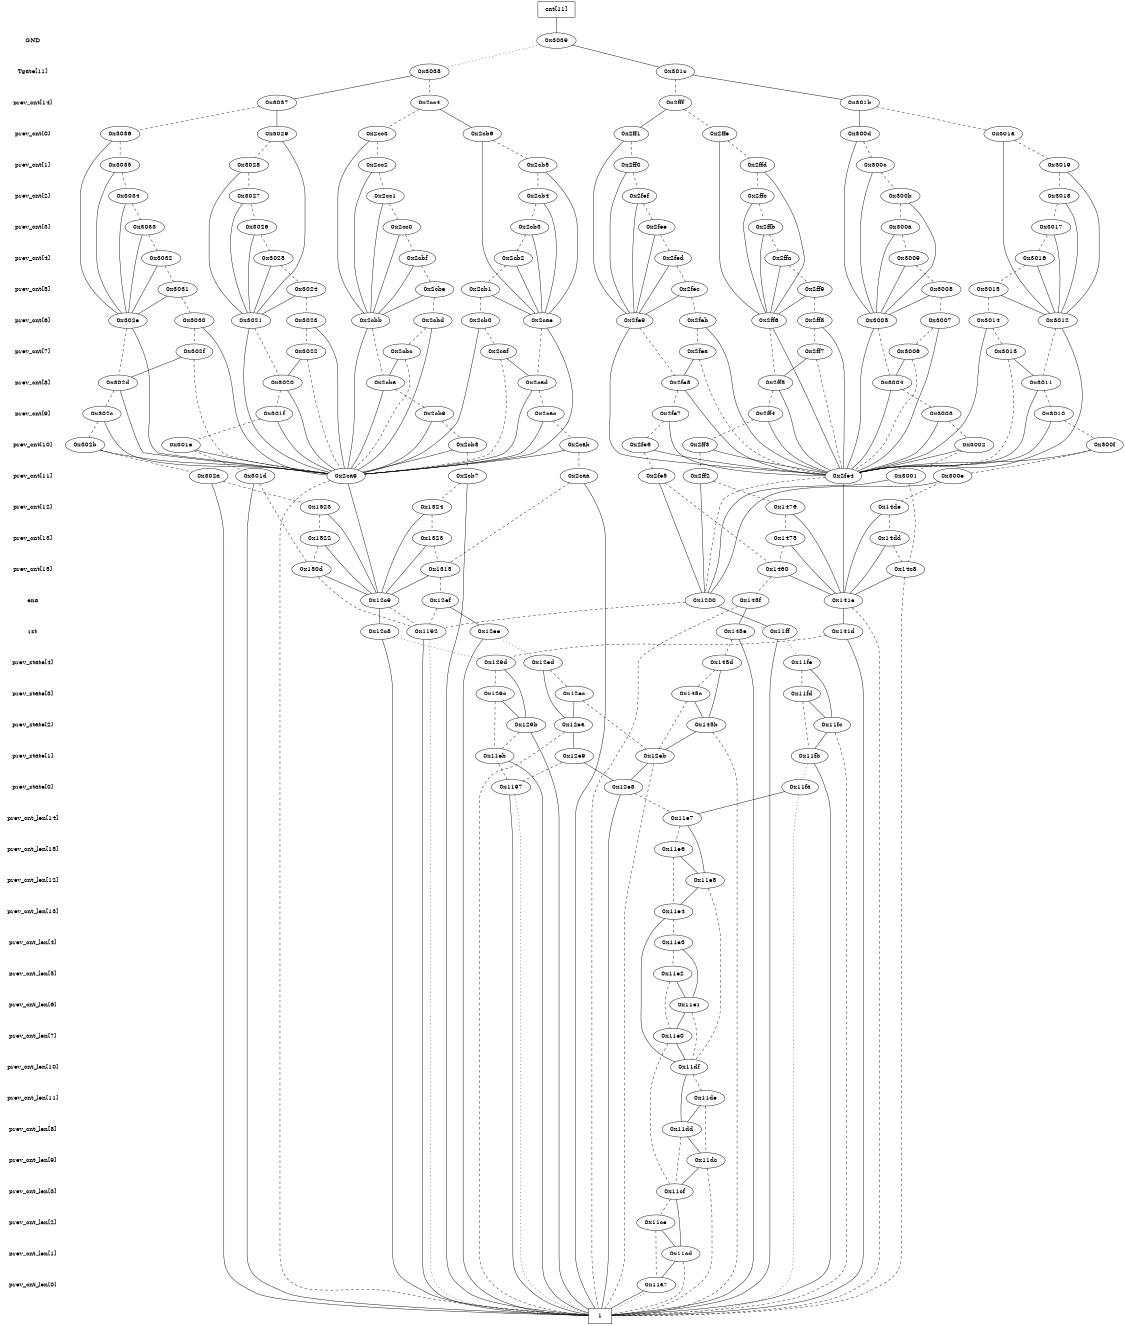 digraph "DD" {
size = "7.5,10"
center = true;
edge [dir = none];
{ node [shape = plaintext];
  edge [style = invis];
  "CONST NODES" [style = invis];
" GND " -> " Tgate[11] " -> " prev_cnt[14] " -> " prev_cnt[0] " -> " prev_cnt[1] " -> " prev_cnt[2] " -> " prev_cnt[3] " -> " prev_cnt[4] " -> " prev_cnt[5] " -> " prev_cnt[6] " -> " prev_cnt[7] " -> " prev_cnt[8] " -> " prev_cnt[9] " -> " prev_cnt[10] " -> " prev_cnt[11] " -> " prev_cnt[12] " -> " prev_cnt[13] " -> " prev_cnt[15] " -> " ena " -> " rst " -> " prev_state[4] " -> " prev_state[3] " -> " prev_state[2] " -> " prev_state[1] " -> " prev_state[0] " -> " prev_cnt_len[14] " -> " prev_cnt_len[15] " -> " prev_cnt_len[12] " -> " prev_cnt_len[13] " -> " prev_cnt_len[4] " -> " prev_cnt_len[5] " -> " prev_cnt_len[6] " -> " prev_cnt_len[7] " -> " prev_cnt_len[10] " -> " prev_cnt_len[11] " -> " prev_cnt_len[8] " -> " prev_cnt_len[9] " -> " prev_cnt_len[3] " -> " prev_cnt_len[2] " -> " prev_cnt_len[1] " -> " prev_cnt_len[0] " -> "CONST NODES"; 
}
{ rank = same; node [shape = box]; edge [style = invis];
"  cnt[11]  "; }
{ rank = same; " GND ";
"0x3039";
}
{ rank = same; " Tgate[11] ";
"0x3038";
"0x301c";
}
{ rank = same; " prev_cnt[14] ";
"0x3037";
"0x301b";
"0x2fff";
"0x2cc4";
}
{ rank = same; " prev_cnt[0] ";
"0x3029";
"0x2ffe";
"0x300d";
"0x2ff1";
"0x2cc3";
"0x2cb6";
"0x3036";
"0x301a";
}
{ rank = same; " prev_cnt[1] ";
"0x2ffd";
"0x300c";
"0x2ff0";
"0x2cc2";
"0x2cb5";
"0x3035";
"0x3019";
"0x3028";
}
{ rank = same; " prev_cnt[2] ";
"0x2fef";
"0x2cc1";
"0x2cb4";
"0x3034";
"0x3018";
"0x3027";
"0x2ffc";
"0x300b";
}
{ rank = same; " prev_cnt[3] ";
"0x2fee";
"0x2cc0";
"0x2cb3";
"0x3033";
"0x3017";
"0x3026";
"0x2ffb";
"0x300a";
}
{ rank = same; " prev_cnt[4] ";
"0x2cbf";
"0x2cb2";
"0x3032";
"0x3016";
"0x3025";
"0x2ffa";
"0x3009";
"0x2fed";
}
{ rank = same; " prev_cnt[5] ";
"0x2cbe";
"0x2cb1";
"0x3031";
"0x3015";
"0x3024";
"0x2ff9";
"0x3008";
"0x2fec";
}
{ rank = same; " prev_cnt[6] ";
"0x302e";
"0x2cbb";
"0x3030";
"0x2cbd";
"0x3005";
"0x3007";
"0x2fe9";
"0x2feb";
"0x3012";
"0x3014";
"0x3021";
"0x2cae";
"0x2ff6";
"0x2cb0";
"0x3023";
"0x2ff8";
}
{ rank = same; " prev_cnt[7] ";
"0x2cbc";
"0x3022";
"0x2fea";
"0x3006";
"0x2caf";
"0x302f";
"0x2ff7";
"0x3013";
}
{ rank = same; " prev_cnt[8] ";
"0x2cba";
"0x302d";
"0x3004";
"0x2fe8";
"0x3011";
"0x3020";
"0x2cad";
"0x2ff5";
}
{ rank = same; " prev_cnt[9] ";
"0x2cb9";
"0x302c";
"0x3003";
"0x2fe7";
"0x3010";
"0x301f";
"0x2cac";
"0x2ff4";
}
{ rank = same; " prev_cnt[10] ";
"0x2cb8";
"0x302b";
"0x3002";
"0x2fe6";
"0x300f";
"0x301e";
"0x2cab";
"0x2ff3";
}
{ rank = same; " prev_cnt[11] ";
"0x2fe4";
"0x300e";
"0x2fe5";
"0x2cb7";
"0x3001";
"0x302a";
"0x2ca9";
"0x301d";
"0x2caa";
"0x2ff2";
}
{ rank = same; " prev_cnt[12] ";
"0x1324";
"0x1476";
"0x1523";
"0x14de";
}
{ rank = same; " prev_cnt[13] ";
"0x1475";
"0x1522";
"0x1323";
"0x14dd";
}
{ rank = same; " prev_cnt[15] ";
"0x150d";
"0x1460";
"0x1315";
"0x14c8";
}
{ rank = same; " ena ";
"0x145f";
"0x141e";
"0x12c9";
"0x1200";
"0x12ef";
}
{ rank = same; " rst ";
"0x145e";
"0x12ee";
"0x1192";
"0x11ff";
"0x141d";
"0x12c8";
}
{ rank = same; " prev_state[4] ";
"0x129d";
"0x11fe";
"0x12ed";
"0x145d";
}
{ rank = same; " prev_state[3] ";
"0x129c";
"0x145c";
"0x11fd";
"0x12ec";
}
{ rank = same; " prev_state[2] ";
"0x11fc";
"0x129b";
"0x12ea";
"0x145b";
}
{ rank = same; " prev_state[1] ";
"0x12e9";
"0x12eb";
"0x11eb";
"0x11fb";
}
{ rank = same; " prev_state[0] ";
"0x11fa";
"0x12e8";
"0x1197";
}
{ rank = same; " prev_cnt_len[14] ";
"0x11e7";
}
{ rank = same; " prev_cnt_len[15] ";
"0x11e6";
}
{ rank = same; " prev_cnt_len[12] ";
"0x11e5";
}
{ rank = same; " prev_cnt_len[13] ";
"0x11e4";
}
{ rank = same; " prev_cnt_len[4] ";
"0x11e3";
}
{ rank = same; " prev_cnt_len[5] ";
"0x11e2";
}
{ rank = same; " prev_cnt_len[6] ";
"0x11e1";
}
{ rank = same; " prev_cnt_len[7] ";
"0x11e0";
}
{ rank = same; " prev_cnt_len[10] ";
"0x11df";
}
{ rank = same; " prev_cnt_len[11] ";
"0x11de";
}
{ rank = same; " prev_cnt_len[8] ";
"0x11dd";
}
{ rank = same; " prev_cnt_len[9] ";
"0x11dc";
}
{ rank = same; " prev_cnt_len[3] ";
"0x11cf";
}
{ rank = same; " prev_cnt_len[2] ";
"0x11ce";
}
{ rank = same; " prev_cnt_len[1] ";
"0x11cd";
}
{ rank = same; " prev_cnt_len[0] ";
"0x11a7";
}
{ rank = same; "CONST NODES";
{ node [shape = box]; "0x115b";
}
}
"  cnt[11]  " -> "0x3039" [style = solid];
"0x3039" -> "0x301c";
"0x3039" -> "0x3038" [style = dotted];
"0x3038" -> "0x3037";
"0x3038" -> "0x2cc4" [style = dashed];
"0x301c" -> "0x301b";
"0x301c" -> "0x2fff" [style = dashed];
"0x3037" -> "0x3029";
"0x3037" -> "0x3036" [style = dashed];
"0x301b" -> "0x300d";
"0x301b" -> "0x301a" [style = dashed];
"0x2fff" -> "0x2ff1";
"0x2fff" -> "0x2ffe" [style = dashed];
"0x2cc4" -> "0x2cb6";
"0x2cc4" -> "0x2cc3" [style = dashed];
"0x3029" -> "0x3021";
"0x3029" -> "0x3028" [style = dashed];
"0x2ffe" -> "0x2ff6";
"0x2ffe" -> "0x2ffd" [style = dashed];
"0x300d" -> "0x3005";
"0x300d" -> "0x300c" [style = dashed];
"0x2ff1" -> "0x2fe9";
"0x2ff1" -> "0x2ff0" [style = dashed];
"0x2cc3" -> "0x2cbb";
"0x2cc3" -> "0x2cc2" [style = dashed];
"0x2cb6" -> "0x2cae";
"0x2cb6" -> "0x2cb5" [style = dashed];
"0x3036" -> "0x302e";
"0x3036" -> "0x3035" [style = dashed];
"0x301a" -> "0x3012";
"0x301a" -> "0x3019" [style = dashed];
"0x2ffd" -> "0x2ff6";
"0x2ffd" -> "0x2ffc" [style = dashed];
"0x300c" -> "0x3005";
"0x300c" -> "0x300b" [style = dashed];
"0x2ff0" -> "0x2fe9";
"0x2ff0" -> "0x2fef" [style = dashed];
"0x2cc2" -> "0x2cbb";
"0x2cc2" -> "0x2cc1" [style = dashed];
"0x2cb5" -> "0x2cae";
"0x2cb5" -> "0x2cb4" [style = dashed];
"0x3035" -> "0x302e";
"0x3035" -> "0x3034" [style = dashed];
"0x3019" -> "0x3012";
"0x3019" -> "0x3018" [style = dashed];
"0x3028" -> "0x3021";
"0x3028" -> "0x3027" [style = dashed];
"0x2fef" -> "0x2fe9";
"0x2fef" -> "0x2fee" [style = dashed];
"0x2cc1" -> "0x2cbb";
"0x2cc1" -> "0x2cc0" [style = dashed];
"0x2cb4" -> "0x2cae";
"0x2cb4" -> "0x2cb3" [style = dashed];
"0x3034" -> "0x302e";
"0x3034" -> "0x3033" [style = dashed];
"0x3018" -> "0x3012";
"0x3018" -> "0x3017" [style = dashed];
"0x3027" -> "0x3021";
"0x3027" -> "0x3026" [style = dashed];
"0x2ffc" -> "0x2ff6";
"0x2ffc" -> "0x2ffb" [style = dashed];
"0x300b" -> "0x3005";
"0x300b" -> "0x300a" [style = dashed];
"0x2fee" -> "0x2fe9";
"0x2fee" -> "0x2fed" [style = dashed];
"0x2cc0" -> "0x2cbb";
"0x2cc0" -> "0x2cbf" [style = dashed];
"0x2cb3" -> "0x2cae";
"0x2cb3" -> "0x2cb2" [style = dashed];
"0x3033" -> "0x302e";
"0x3033" -> "0x3032" [style = dashed];
"0x3017" -> "0x3012";
"0x3017" -> "0x3016" [style = dashed];
"0x3026" -> "0x3021";
"0x3026" -> "0x3025" [style = dashed];
"0x2ffb" -> "0x2ff6";
"0x2ffb" -> "0x2ffa" [style = dashed];
"0x300a" -> "0x3005";
"0x300a" -> "0x3009" [style = dashed];
"0x2cbf" -> "0x2cbb";
"0x2cbf" -> "0x2cbe" [style = dashed];
"0x2cb2" -> "0x2cae";
"0x2cb2" -> "0x2cb1" [style = dashed];
"0x3032" -> "0x302e";
"0x3032" -> "0x3031" [style = dashed];
"0x3016" -> "0x3012";
"0x3016" -> "0x3015" [style = dashed];
"0x3025" -> "0x3021";
"0x3025" -> "0x3024" [style = dashed];
"0x2ffa" -> "0x2ff6";
"0x2ffa" -> "0x2ff9" [style = dashed];
"0x3009" -> "0x3005";
"0x3009" -> "0x3008" [style = dashed];
"0x2fed" -> "0x2fe9";
"0x2fed" -> "0x2fec" [style = dashed];
"0x2cbe" -> "0x2cbb";
"0x2cbe" -> "0x2cbd" [style = dashed];
"0x2cb1" -> "0x2cae";
"0x2cb1" -> "0x2cb0" [style = dashed];
"0x3031" -> "0x302e";
"0x3031" -> "0x3030" [style = dashed];
"0x3015" -> "0x3012";
"0x3015" -> "0x3014" [style = dashed];
"0x3024" -> "0x3021";
"0x3024" -> "0x3023" [style = dashed];
"0x2ff9" -> "0x2ff6";
"0x2ff9" -> "0x2ff8" [style = dashed];
"0x3008" -> "0x3005";
"0x3008" -> "0x3007" [style = dashed];
"0x2fec" -> "0x2fe9";
"0x2fec" -> "0x2feb" [style = dashed];
"0x302e" -> "0x2ca9";
"0x302e" -> "0x302d" [style = dashed];
"0x2cbb" -> "0x2ca9";
"0x2cbb" -> "0x2cba" [style = dashed];
"0x3030" -> "0x2ca9";
"0x3030" -> "0x302f" [style = dashed];
"0x2cbd" -> "0x2ca9";
"0x2cbd" -> "0x2cbc" [style = dashed];
"0x3005" -> "0x2fe4";
"0x3005" -> "0x3004" [style = dashed];
"0x3007" -> "0x2fe4";
"0x3007" -> "0x3006" [style = dashed];
"0x2fe9" -> "0x2fe4";
"0x2fe9" -> "0x2fe8" [style = dashed];
"0x2feb" -> "0x2fe4";
"0x2feb" -> "0x2fea" [style = dashed];
"0x3012" -> "0x2fe4";
"0x3012" -> "0x3011" [style = dashed];
"0x3014" -> "0x2fe4";
"0x3014" -> "0x3013" [style = dashed];
"0x3021" -> "0x2ca9";
"0x3021" -> "0x3020" [style = dashed];
"0x2cae" -> "0x2ca9";
"0x2cae" -> "0x2cad" [style = dashed];
"0x2ff6" -> "0x2fe4";
"0x2ff6" -> "0x2ff5" [style = dashed];
"0x2cb0" -> "0x2ca9";
"0x2cb0" -> "0x2caf" [style = dashed];
"0x3023" -> "0x2ca9";
"0x3023" -> "0x3022" [style = dashed];
"0x2ff8" -> "0x2fe4";
"0x2ff8" -> "0x2ff7" [style = dashed];
"0x2cbc" -> "0x2cba";
"0x2cbc" -> "0x2ca9" [style = dashed];
"0x3022" -> "0x3020";
"0x3022" -> "0x2ca9" [style = dashed];
"0x2fea" -> "0x2fe8";
"0x2fea" -> "0x2fe4" [style = dashed];
"0x3006" -> "0x3004";
"0x3006" -> "0x2fe4" [style = dashed];
"0x2caf" -> "0x2cad";
"0x2caf" -> "0x2ca9" [style = dashed];
"0x302f" -> "0x302d";
"0x302f" -> "0x2ca9" [style = dashed];
"0x2ff7" -> "0x2ff5";
"0x2ff7" -> "0x2fe4" [style = dashed];
"0x3013" -> "0x3011";
"0x3013" -> "0x2fe4" [style = dashed];
"0x2cba" -> "0x2ca9";
"0x2cba" -> "0x2cb9" [style = dashed];
"0x302d" -> "0x2ca9";
"0x302d" -> "0x302c" [style = dashed];
"0x3004" -> "0x2fe4";
"0x3004" -> "0x3003" [style = dashed];
"0x2fe8" -> "0x2fe4";
"0x2fe8" -> "0x2fe7" [style = dashed];
"0x3011" -> "0x2fe4";
"0x3011" -> "0x3010" [style = dashed];
"0x3020" -> "0x2ca9";
"0x3020" -> "0x301f" [style = dashed];
"0x2cad" -> "0x2ca9";
"0x2cad" -> "0x2cac" [style = dashed];
"0x2ff5" -> "0x2fe4";
"0x2ff5" -> "0x2ff4" [style = dashed];
"0x2cb9" -> "0x2ca9";
"0x2cb9" -> "0x2cb8" [style = dashed];
"0x302c" -> "0x2ca9";
"0x302c" -> "0x302b" [style = dashed];
"0x3003" -> "0x2fe4";
"0x3003" -> "0x3002" [style = dashed];
"0x2fe7" -> "0x2fe4";
"0x2fe7" -> "0x2fe6" [style = dashed];
"0x3010" -> "0x2fe4";
"0x3010" -> "0x300f" [style = dashed];
"0x301f" -> "0x2ca9";
"0x301f" -> "0x301e" [style = dashed];
"0x2cac" -> "0x2ca9";
"0x2cac" -> "0x2cab" [style = dashed];
"0x2ff4" -> "0x2fe4";
"0x2ff4" -> "0x2ff3" [style = dashed];
"0x2cb8" -> "0x2ca9";
"0x2cb8" -> "0x2cb7" [style = dashed];
"0x302b" -> "0x2ca9";
"0x302b" -> "0x302a" [style = dashed];
"0x3002" -> "0x2fe4";
"0x3002" -> "0x3001" [style = dashed];
"0x2fe6" -> "0x2fe4";
"0x2fe6" -> "0x2fe5" [style = dashed];
"0x300f" -> "0x2fe4";
"0x300f" -> "0x300e" [style = dashed];
"0x301e" -> "0x2ca9";
"0x301e" -> "0x301d" [style = dashed];
"0x2cab" -> "0x2ca9";
"0x2cab" -> "0x2caa" [style = dashed];
"0x2ff3" -> "0x2fe4";
"0x2ff3" -> "0x2ff2" [style = dashed];
"0x2fe4" -> "0x141e";
"0x2fe4" -> "0x1200" [style = dashed];
"0x300e" -> "0x1200";
"0x300e" -> "0x14de" [style = dashed];
"0x2fe5" -> "0x1200";
"0x2fe5" -> "0x1460" [style = dashed];
"0x2cb7" -> "0x115b";
"0x2cb7" -> "0x1324" [style = dashed];
"0x3001" -> "0x1200";
"0x3001" -> "0x14c8" [style = dashed];
"0x302a" -> "0x115b";
"0x302a" -> "0x1523" [style = dashed];
"0x2ca9" -> "0x12c9";
"0x2ca9" -> "0x115b" [style = dashed];
"0x301d" -> "0x115b";
"0x301d" -> "0x150d" [style = dashed];
"0x2caa" -> "0x115b";
"0x2caa" -> "0x1315" [style = dashed];
"0x2ff2" -> "0x1200";
"0x2ff2" -> "0x1476" [style = dashed];
"0x1324" -> "0x12c9";
"0x1324" -> "0x1323" [style = dashed];
"0x1476" -> "0x141e";
"0x1476" -> "0x1475" [style = dashed];
"0x1523" -> "0x12c9";
"0x1523" -> "0x1522" [style = dashed];
"0x14de" -> "0x141e";
"0x14de" -> "0x14dd" [style = dashed];
"0x1475" -> "0x141e";
"0x1475" -> "0x1460" [style = dashed];
"0x1522" -> "0x12c9";
"0x1522" -> "0x150d" [style = dashed];
"0x1323" -> "0x12c9";
"0x1323" -> "0x1315" [style = dashed];
"0x14dd" -> "0x141e";
"0x14dd" -> "0x14c8" [style = dashed];
"0x150d" -> "0x12c9";
"0x150d" -> "0x1192" [style = dashed];
"0x1460" -> "0x141e";
"0x1460" -> "0x145f" [style = dashed];
"0x1315" -> "0x12c9";
"0x1315" -> "0x12ef" [style = dashed];
"0x14c8" -> "0x141e";
"0x14c8" -> "0x115b" [style = dashed];
"0x145f" -> "0x145e";
"0x145f" -> "0x115b" [style = dashed];
"0x141e" -> "0x141d";
"0x141e" -> "0x115b" [style = dashed];
"0x12c9" -> "0x12c8";
"0x12c9" -> "0x1192" [style = dashed];
"0x1200" -> "0x11ff";
"0x1200" -> "0x1192" [style = dashed];
"0x12ef" -> "0x12ee";
"0x12ef" -> "0x1192" [style = dashed];
"0x145e" -> "0x115b";
"0x145e" -> "0x145d" [style = dashed];
"0x12ee" -> "0x115b";
"0x12ee" -> "0x12ed" [style = dotted];
"0x1192" -> "0x115b";
"0x1192" -> "0x115b" [style = dotted];
"0x11ff" -> "0x115b";
"0x11ff" -> "0x11fe" [style = dotted];
"0x141d" -> "0x115b";
"0x141d" -> "0x129d" [style = dashed];
"0x12c8" -> "0x115b";
"0x12c8" -> "0x129d" [style = dotted];
"0x129d" -> "0x129b";
"0x129d" -> "0x129c" [style = dashed];
"0x11fe" -> "0x11fc";
"0x11fe" -> "0x11fd" [style = dashed];
"0x12ed" -> "0x12ea";
"0x12ed" -> "0x12ec" [style = dashed];
"0x145d" -> "0x145b";
"0x145d" -> "0x145c" [style = dashed];
"0x129c" -> "0x129b";
"0x129c" -> "0x11eb" [style = dashed];
"0x145c" -> "0x145b";
"0x145c" -> "0x12eb" [style = dashed];
"0x11fd" -> "0x11fc";
"0x11fd" -> "0x11fb" [style = dashed];
"0x12ec" -> "0x12ea";
"0x12ec" -> "0x12eb" [style = dashed];
"0x11fc" -> "0x11fb";
"0x11fc" -> "0x115b" [style = dashed];
"0x129b" -> "0x115b";
"0x129b" -> "0x11eb" [style = dashed];
"0x12ea" -> "0x12e9";
"0x12ea" -> "0x115b" [style = dashed];
"0x145b" -> "0x12eb";
"0x145b" -> "0x115b" [style = dashed];
"0x12e9" -> "0x12e8";
"0x12e9" -> "0x1197" [style = dashed];
"0x12eb" -> "0x12e8";
"0x12eb" -> "0x115b" [style = dashed];
"0x11eb" -> "0x115b";
"0x11eb" -> "0x1197" [style = dashed];
"0x11fb" -> "0x115b";
"0x11fb" -> "0x11fa" [style = dotted];
"0x11fa" -> "0x11e7";
"0x11fa" -> "0x115b" [style = dotted];
"0x12e8" -> "0x115b";
"0x12e8" -> "0x11e7" [style = dashed];
"0x1197" -> "0x115b";
"0x1197" -> "0x115b" [style = dotted];
"0x11e7" -> "0x11e5";
"0x11e7" -> "0x11e6" [style = dashed];
"0x11e6" -> "0x11e5";
"0x11e6" -> "0x11e4" [style = dashed];
"0x11e5" -> "0x11e4";
"0x11e5" -> "0x11df" [style = dashed];
"0x11e4" -> "0x11df";
"0x11e4" -> "0x11e3" [style = dashed];
"0x11e3" -> "0x11e1";
"0x11e3" -> "0x11e2" [style = dashed];
"0x11e2" -> "0x11e1";
"0x11e2" -> "0x11e0" [style = dashed];
"0x11e1" -> "0x11e0";
"0x11e1" -> "0x11df" [style = dashed];
"0x11e0" -> "0x11df";
"0x11e0" -> "0x11cf" [style = dashed];
"0x11df" -> "0x11dd";
"0x11df" -> "0x11de" [style = dashed];
"0x11de" -> "0x11dd";
"0x11de" -> "0x11dc" [style = dashed];
"0x11dd" -> "0x11dc";
"0x11dd" -> "0x11cf" [style = dashed];
"0x11dc" -> "0x11cf";
"0x11dc" -> "0x115b" [style = dashed];
"0x11cf" -> "0x11cd";
"0x11cf" -> "0x11ce" [style = dashed];
"0x11ce" -> "0x11cd";
"0x11ce" -> "0x11a7" [style = dashed];
"0x11cd" -> "0x11a7";
"0x11cd" -> "0x115b" [style = dashed];
"0x11a7" -> "0x115b";
"0x11a7" -> "0x115b" [style = dotted];
"0x115b" [label = "1"];
}
